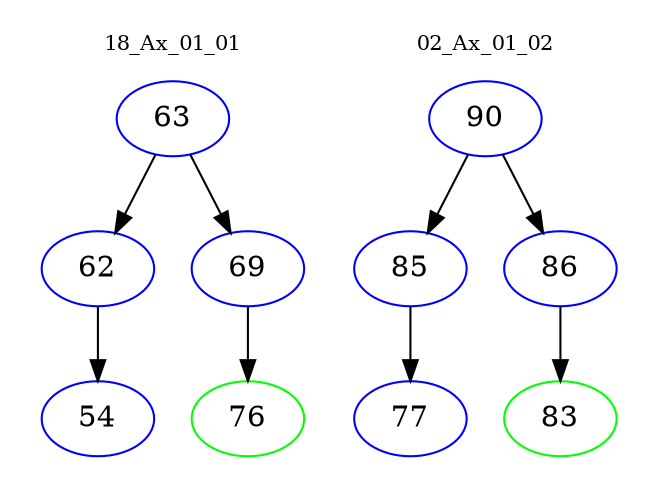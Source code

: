 digraph{
subgraph cluster_0 {
color = white
label = "18_Ax_01_01";
fontsize=10;
T0_63 [label="63", color="blue"]
T0_63 -> T0_62 [color="black"]
T0_62 [label="62", color="blue"]
T0_62 -> T0_54 [color="black"]
T0_54 [label="54", color="blue"]
T0_63 -> T0_69 [color="black"]
T0_69 [label="69", color="blue"]
T0_69 -> T0_76 [color="black"]
T0_76 [label="76", color="green"]
}
subgraph cluster_1 {
color = white
label = "02_Ax_01_02";
fontsize=10;
T1_90 [label="90", color="blue"]
T1_90 -> T1_85 [color="black"]
T1_85 [label="85", color="blue"]
T1_85 -> T1_77 [color="black"]
T1_77 [label="77", color="blue"]
T1_90 -> T1_86 [color="black"]
T1_86 [label="86", color="blue"]
T1_86 -> T1_83 [color="black"]
T1_83 [label="83", color="green"]
}
}
